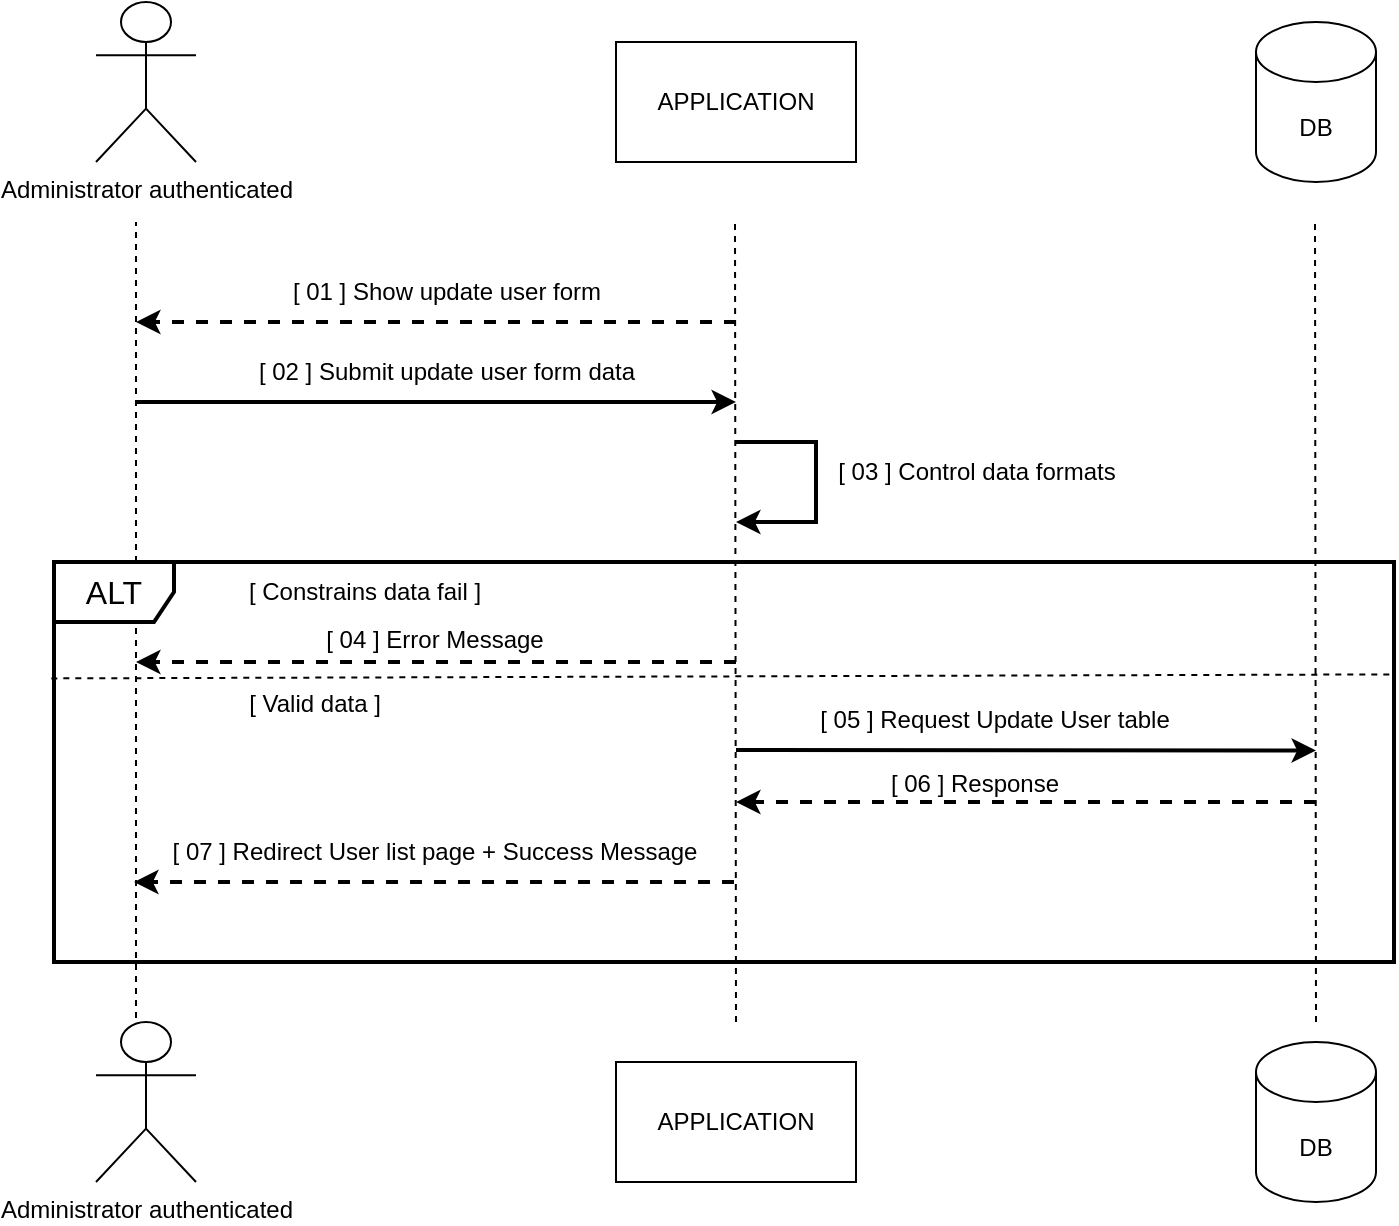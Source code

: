 <mxfile version="20.4.0" type="device"><diagram id="dEELACuF9RNGndt7hH7m" name="Page-1"><mxGraphModel dx="1182" dy="675" grid="1" gridSize="10" guides="1" tooltips="1" connect="1" arrows="1" fold="1" page="1" pageScale="1" pageWidth="827" pageHeight="1169" math="0" shadow="0"><root><mxCell id="0"/><mxCell id="1" parent="0"/><mxCell id="0jehI1DoNkhYzXVmSJ_P-1" value="Administrator authenticated" style="shape=umlActor;verticalLabelPosition=bottom;verticalAlign=top;html=1;outlineConnect=0;" vertex="1" parent="1"><mxGeometry x="100" y="80" width="50" height="80" as="geometry"/></mxCell><mxCell id="0jehI1DoNkhYzXVmSJ_P-2" value="APPLICATION" style="rounded=0;whiteSpace=wrap;html=1;" vertex="1" parent="1"><mxGeometry x="360" y="100" width="120" height="60" as="geometry"/></mxCell><mxCell id="0jehI1DoNkhYzXVmSJ_P-3" value="DB" style="shape=cylinder3;whiteSpace=wrap;html=1;boundedLbl=1;backgroundOutline=1;size=15;" vertex="1" parent="1"><mxGeometry x="680" y="90" width="60" height="80" as="geometry"/></mxCell><mxCell id="0jehI1DoNkhYzXVmSJ_P-4" value="" style="endArrow=none;dashed=1;html=1;rounded=0;" edge="1" parent="1"><mxGeometry width="50" height="50" relative="1" as="geometry"><mxPoint x="120" y="600" as="sourcePoint"/><mxPoint x="120" y="190" as="targetPoint"/></mxGeometry></mxCell><mxCell id="0jehI1DoNkhYzXVmSJ_P-5" value="" style="endArrow=none;dashed=1;html=1;rounded=0;" edge="1" parent="1"><mxGeometry width="50" height="50" relative="1" as="geometry"><mxPoint x="420" y="590" as="sourcePoint"/><mxPoint x="419.5" y="190" as="targetPoint"/></mxGeometry></mxCell><mxCell id="0jehI1DoNkhYzXVmSJ_P-6" value="" style="endArrow=none;dashed=1;html=1;rounded=0;" edge="1" parent="1"><mxGeometry width="50" height="50" relative="1" as="geometry"><mxPoint x="710" y="590" as="sourcePoint"/><mxPoint x="709.5" y="190" as="targetPoint"/></mxGeometry></mxCell><mxCell id="0jehI1DoNkhYzXVmSJ_P-7" value="Administrator authenticated" style="shape=umlActor;verticalLabelPosition=bottom;verticalAlign=top;html=1;outlineConnect=0;" vertex="1" parent="1"><mxGeometry x="100" y="590" width="50" height="80" as="geometry"/></mxCell><mxCell id="0jehI1DoNkhYzXVmSJ_P-8" value="APPLICATION" style="rounded=0;whiteSpace=wrap;html=1;" vertex="1" parent="1"><mxGeometry x="360" y="610" width="120" height="60" as="geometry"/></mxCell><mxCell id="0jehI1DoNkhYzXVmSJ_P-9" value="DB" style="shape=cylinder3;whiteSpace=wrap;html=1;boundedLbl=1;backgroundOutline=1;size=15;" vertex="1" parent="1"><mxGeometry x="680" y="600" width="60" height="80" as="geometry"/></mxCell><mxCell id="0jehI1DoNkhYzXVmSJ_P-10" value="" style="endArrow=classic;html=1;rounded=0;dashed=1;strokeWidth=2;" edge="1" parent="1"><mxGeometry width="50" height="50" relative="1" as="geometry"><mxPoint x="420" y="240" as="sourcePoint"/><mxPoint x="120" y="240" as="targetPoint"/></mxGeometry></mxCell><mxCell id="0jehI1DoNkhYzXVmSJ_P-11" value="[ 01 ] Show update user form" style="text;html=1;align=center;verticalAlign=middle;resizable=0;points=[];autosize=1;strokeColor=none;fillColor=none;" vertex="1" parent="1"><mxGeometry x="185" y="210" width="180" height="30" as="geometry"/></mxCell><mxCell id="0jehI1DoNkhYzXVmSJ_P-12" value="" style="endArrow=none;html=1;rounded=0;strokeWidth=2;endFill=0;startArrow=classic;startFill=1;" edge="1" parent="1"><mxGeometry width="50" height="50" relative="1" as="geometry"><mxPoint x="420" y="280" as="sourcePoint"/><mxPoint x="120" y="280" as="targetPoint"/></mxGeometry></mxCell><mxCell id="0jehI1DoNkhYzXVmSJ_P-13" value="[ 02 ] Submit update user form data" style="text;html=1;align=center;verticalAlign=middle;resizable=0;points=[];autosize=1;strokeColor=none;fillColor=none;" vertex="1" parent="1"><mxGeometry x="170" y="250" width="210" height="30" as="geometry"/></mxCell><mxCell id="0jehI1DoNkhYzXVmSJ_P-16" value="&lt;font style=&quot;font-size: 16px;&quot;&gt;ALT&lt;/font&gt;" style="shape=umlFrame;whiteSpace=wrap;html=1;strokeWidth=2;" vertex="1" parent="1"><mxGeometry x="79" y="360" width="670" height="200" as="geometry"/></mxCell><mxCell id="0jehI1DoNkhYzXVmSJ_P-26" value="" style="endArrow=classic;html=1;rounded=0;strokeWidth=2;endFill=1;startArrow=none;startFill=0;dashed=1;" edge="1" parent="0jehI1DoNkhYzXVmSJ_P-16"><mxGeometry width="50" height="50" relative="1" as="geometry"><mxPoint x="631" y="120.005" as="sourcePoint"/><mxPoint x="341" y="120.005" as="targetPoint"/></mxGeometry></mxCell><mxCell id="0jehI1DoNkhYzXVmSJ_P-17" value="[ Constrains data fail ]" style="text;html=1;align=center;verticalAlign=middle;resizable=0;points=[];autosize=1;strokeColor=none;fillColor=none;" vertex="1" parent="0jehI1DoNkhYzXVmSJ_P-16"><mxGeometry x="85" width="140" height="30" as="geometry"/></mxCell><mxCell id="0jehI1DoNkhYzXVmSJ_P-30" value="" style="endArrow=classic;html=1;rounded=0;dashed=1;strokeWidth=2;" edge="1" parent="0jehI1DoNkhYzXVmSJ_P-16"><mxGeometry width="50" height="50" relative="1" as="geometry"><mxPoint x="340" y="160" as="sourcePoint"/><mxPoint x="40" y="160" as="targetPoint"/></mxGeometry></mxCell><mxCell id="0jehI1DoNkhYzXVmSJ_P-31" value="[ 07 ] Redirect User list page + Success Message" style="text;html=1;align=center;verticalAlign=middle;resizable=0;points=[];autosize=1;strokeColor=none;fillColor=none;" vertex="1" parent="0jehI1DoNkhYzXVmSJ_P-16"><mxGeometry x="45" y="130.001" width="290" height="30" as="geometry"/></mxCell><mxCell id="0jehI1DoNkhYzXVmSJ_P-23" value="[ 05 ] Request Update User table" style="text;html=1;align=center;verticalAlign=middle;resizable=0;points=[];autosize=1;strokeColor=none;fillColor=none;" vertex="1" parent="0jehI1DoNkhYzXVmSJ_P-16"><mxGeometry x="370" y="64.0" width="200" height="30" as="geometry"/></mxCell><mxCell id="0jehI1DoNkhYzXVmSJ_P-22" value="" style="endArrow=none;html=1;rounded=0;strokeWidth=2;endFill=0;startArrow=classic;startFill=1;" edge="1" parent="0jehI1DoNkhYzXVmSJ_P-16"><mxGeometry width="50" height="50" relative="1" as="geometry"><mxPoint x="631" y="94.26" as="sourcePoint"/><mxPoint x="341" y="93.997" as="targetPoint"/></mxGeometry></mxCell><mxCell id="0jehI1DoNkhYzXVmSJ_P-27" value="[ 06 ] Response" style="text;html=1;align=center;verticalAlign=middle;resizable=0;points=[];autosize=1;strokeColor=none;fillColor=none;" vertex="1" parent="0jehI1DoNkhYzXVmSJ_P-16"><mxGeometry x="405" y="95.997" width="110" height="30" as="geometry"/></mxCell><mxCell id="0jehI1DoNkhYzXVmSJ_P-77" value="[ Valid data ]" style="text;html=1;align=center;verticalAlign=middle;resizable=0;points=[];autosize=1;strokeColor=none;fillColor=none;" vertex="1" parent="0jehI1DoNkhYzXVmSJ_P-16"><mxGeometry x="85" y="56.0" width="90" height="30" as="geometry"/></mxCell><mxCell id="0jehI1DoNkhYzXVmSJ_P-19" value="[ 04 ] Error Message" style="text;html=1;align=center;verticalAlign=middle;resizable=0;points=[];autosize=1;strokeColor=none;fillColor=none;" vertex="1" parent="0jehI1DoNkhYzXVmSJ_P-16"><mxGeometry x="125" y="24" width="130" height="30" as="geometry"/></mxCell><mxCell id="0jehI1DoNkhYzXVmSJ_P-18" value="" style="endArrow=classic;html=1;rounded=0;dashed=1;strokeWidth=2;" edge="1" parent="1"><mxGeometry width="50" height="50" relative="1" as="geometry"><mxPoint x="420" y="410" as="sourcePoint"/><mxPoint x="120" y="410" as="targetPoint"/></mxGeometry></mxCell><mxCell id="0jehI1DoNkhYzXVmSJ_P-20" value="" style="endArrow=none;dashed=1;html=1;strokeWidth=1;rounded=0;fontSize=16;exitX=-0.002;exitY=0.291;exitDx=0;exitDy=0;exitPerimeter=0;entryX=1;entryY=0.281;entryDx=0;entryDy=0;entryPerimeter=0;" edge="1" parent="1" source="0jehI1DoNkhYzXVmSJ_P-16" target="0jehI1DoNkhYzXVmSJ_P-16"><mxGeometry width="50" height="50" relative="1" as="geometry"><mxPoint x="390" y="390" as="sourcePoint"/><mxPoint x="440" y="340" as="targetPoint"/></mxGeometry></mxCell><mxCell id="0jehI1DoNkhYzXVmSJ_P-39" value="" style="endArrow=none;html=1;rounded=0;strokeWidth=2;endFill=0;startArrow=classic;startFill=1;" edge="1" parent="1"><mxGeometry width="50" height="50" relative="1" as="geometry"><mxPoint x="420" y="340" as="sourcePoint"/><mxPoint x="420" y="300" as="targetPoint"/><Array as="points"><mxPoint x="460" y="340"/><mxPoint x="460" y="300"/></Array></mxGeometry></mxCell><mxCell id="0jehI1DoNkhYzXVmSJ_P-40" value="[ 03 ] Control data formats" style="text;html=1;align=center;verticalAlign=middle;resizable=0;points=[];autosize=1;strokeColor=none;fillColor=none;" vertex="1" parent="1"><mxGeometry x="460" y="300" width="160" height="30" as="geometry"/></mxCell></root></mxGraphModel></diagram></mxfile>